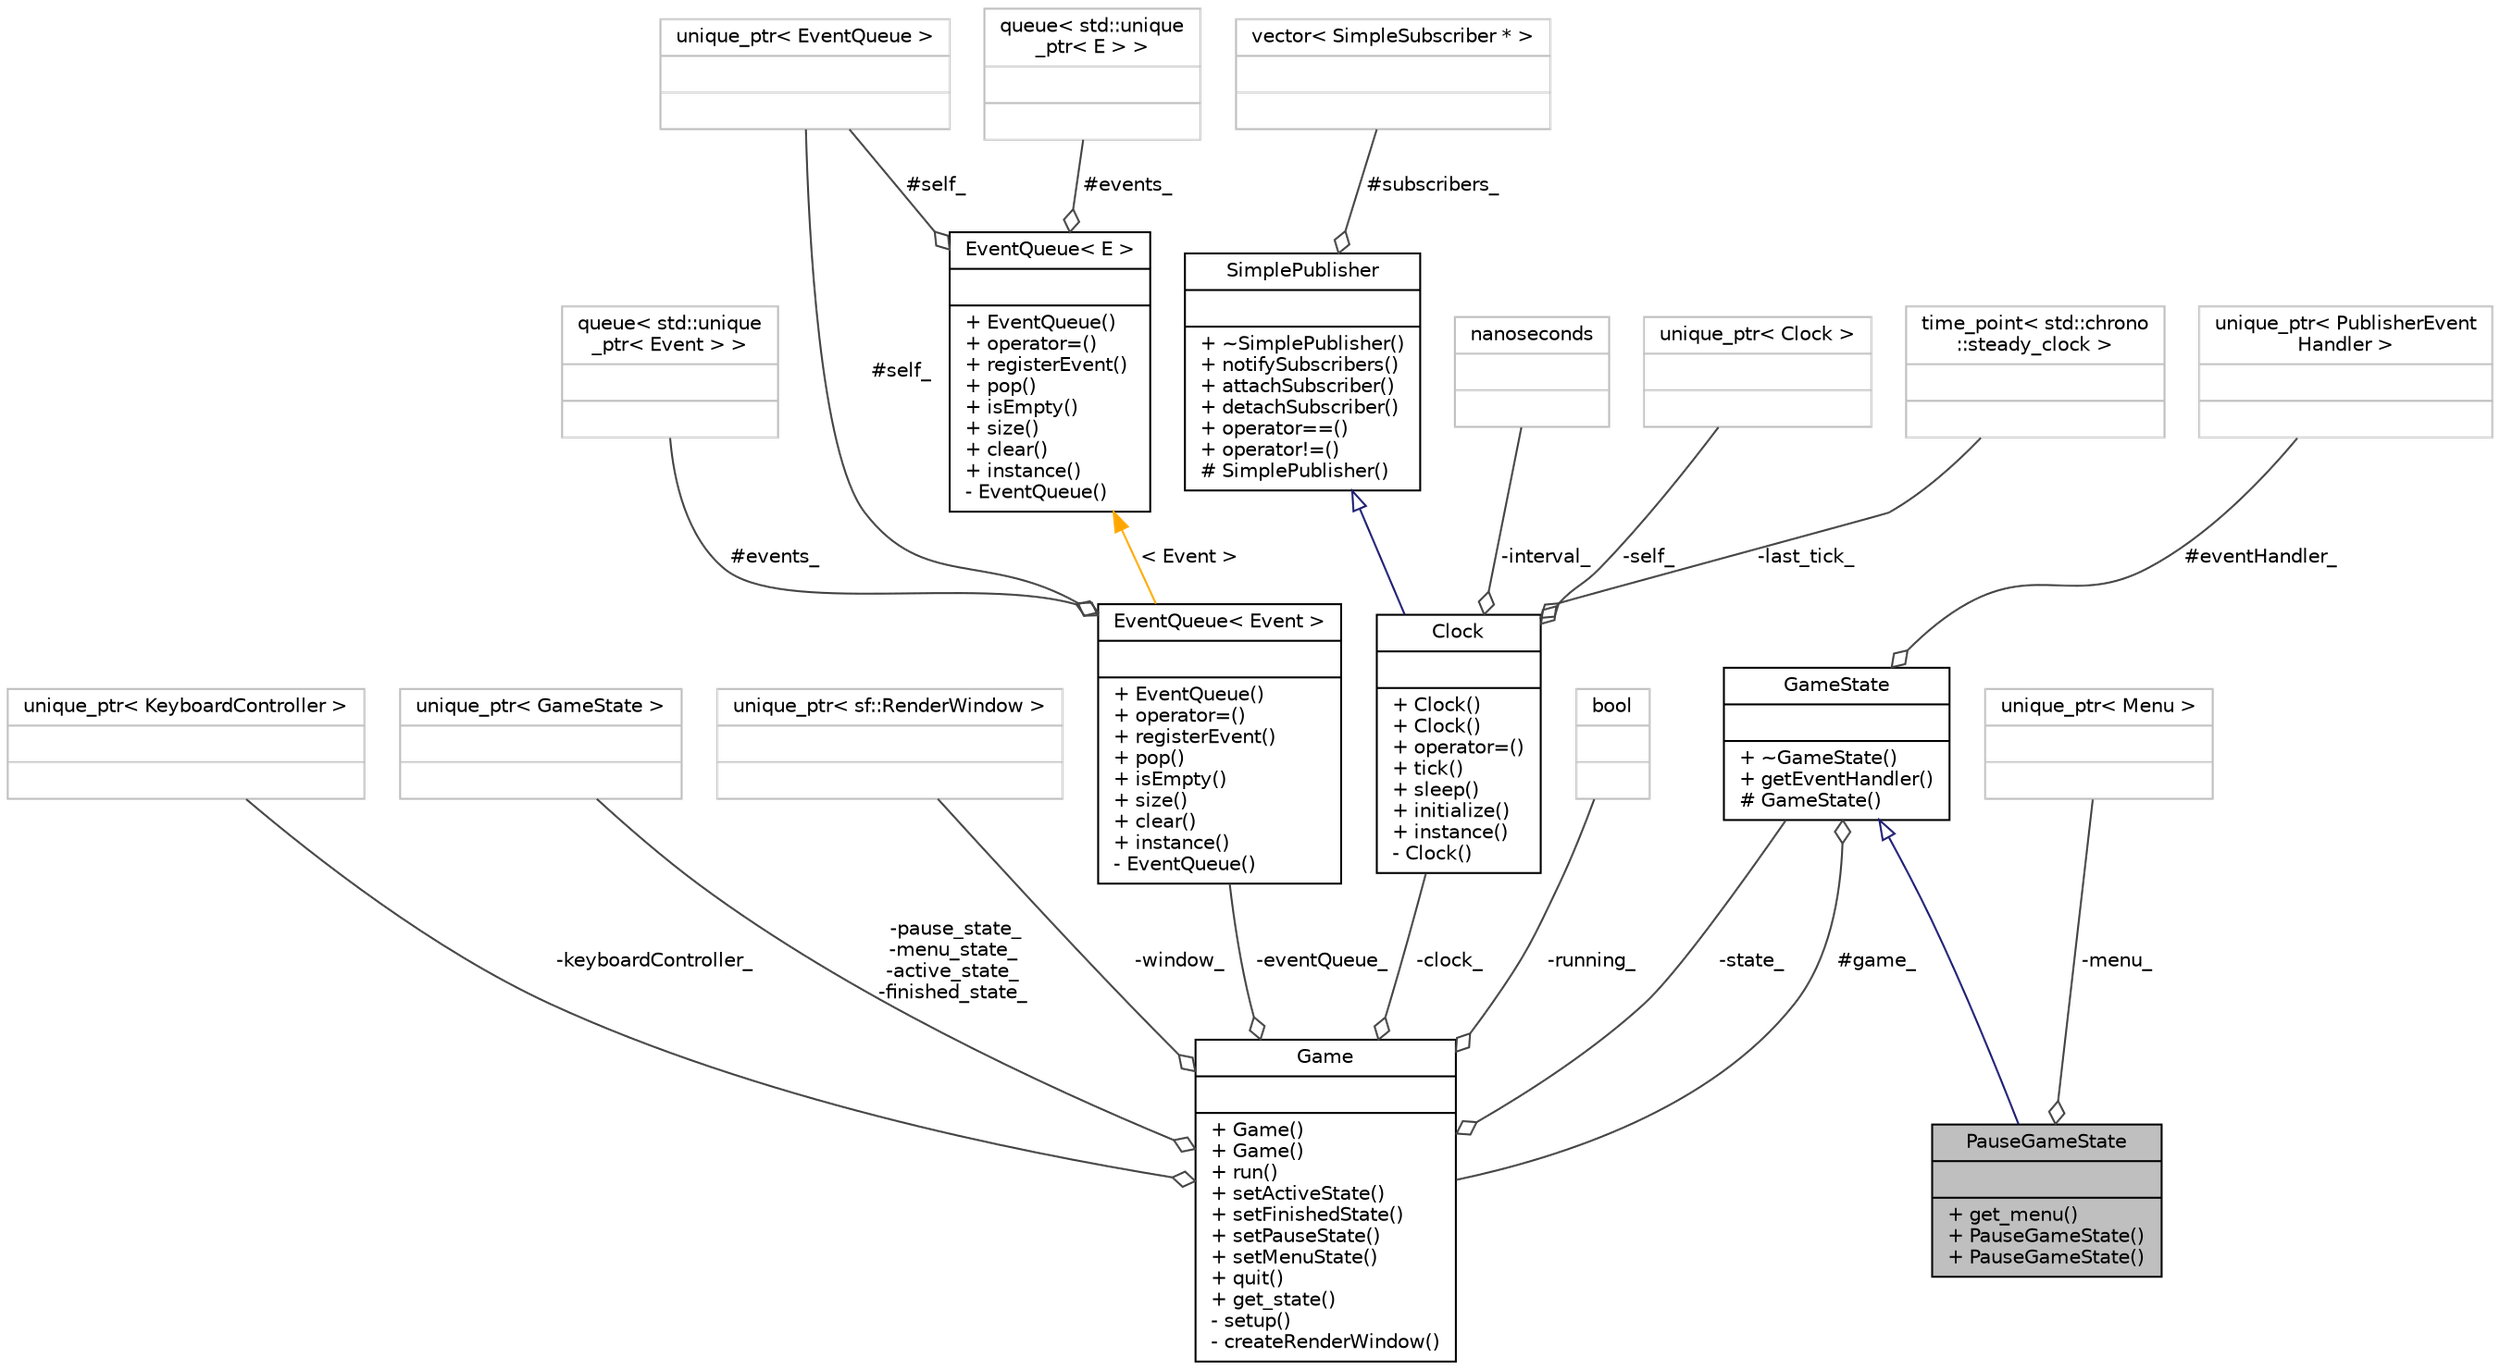 digraph "PauseGameState"
{
 // INTERACTIVE_SVG=YES
 // LATEX_PDF_SIZE
  bgcolor="transparent";
  edge [fontname="Helvetica",fontsize="10",labelfontname="Helvetica",labelfontsize="10"];
  node [fontname="Helvetica",fontsize="10",shape=record];
  Node1 [label="{PauseGameState\n||+ get_menu()\l+ PauseGameState()\l+ PauseGameState()\l}",height=0.2,width=0.4,color="black", fillcolor="grey75", style="filled", fontcolor="black",tooltip=" "];
  Node2 -> Node1 [dir="back",color="midnightblue",fontsize="10",style="solid",arrowtail="onormal",fontname="Helvetica"];
  Node2 [label="{GameState\n||+ ~GameState()\l+ getEventHandler()\l# GameState()\l}",height=0.2,width=0.4,color="black",URL="$class_game_state.html",tooltip=" "];
  Node3 -> Node2 [color="grey25",fontsize="10",style="solid",label=" #game_" ,arrowhead="odiamond",fontname="Helvetica"];
  Node3 [label="{Game\n||+ Game()\l+ Game()\l+ run()\l+ setActiveState()\l+ setFinishedState()\l+ setPauseState()\l+ setMenuState()\l+ quit()\l+ get_state()\l- setup()\l- createRenderWindow()\l}",height=0.2,width=0.4,color="black",URL="$class_game.html",tooltip=" "];
  Node4 -> Node3 [color="grey25",fontsize="10",style="solid",label=" -keyboardController_" ,arrowhead="odiamond",fontname="Helvetica"];
  Node4 [label="{unique_ptr\< KeyboardController \>\n||}",height=0.2,width=0.4,color="grey75",tooltip=" "];
  Node5 -> Node3 [color="grey25",fontsize="10",style="solid",label=" -pause_state_\n-menu_state_\n-active_state_\n-finished_state_" ,arrowhead="odiamond",fontname="Helvetica"];
  Node5 [label="{unique_ptr\< GameState \>\n||}",height=0.2,width=0.4,color="grey75",tooltip=" "];
  Node6 -> Node3 [color="grey25",fontsize="10",style="solid",label=" -window_" ,arrowhead="odiamond",fontname="Helvetica"];
  Node6 [label="{unique_ptr\< sf::RenderWindow \>\n||}",height=0.2,width=0.4,color="grey75",tooltip=" "];
  Node7 -> Node3 [color="grey25",fontsize="10",style="solid",label=" -eventQueue_" ,arrowhead="odiamond",fontname="Helvetica"];
  Node7 [label="{EventQueue\< Event \>\n||+ EventQueue()\l+ operator=()\l+ registerEvent()\l+ pop()\l+ isEmpty()\l+ size()\l+ clear()\l+ instance()\l- EventQueue()\l}",height=0.2,width=0.4,color="black",URL="$class_event_queue.html",tooltip=" "];
  Node8 -> Node7 [color="grey25",fontsize="10",style="solid",label=" #events_" ,arrowhead="odiamond",fontname="Helvetica"];
  Node8 [label="{queue\< std::unique\l_ptr\< Event \> \>\n||}",height=0.2,width=0.4,color="grey75",tooltip=" "];
  Node9 -> Node7 [color="grey25",fontsize="10",style="solid",label=" #self_" ,arrowhead="odiamond",fontname="Helvetica"];
  Node9 [label="{unique_ptr\< EventQueue \>\n||}",height=0.2,width=0.4,color="grey75",tooltip=" "];
  Node10 -> Node7 [dir="back",color="orange",fontsize="10",style="solid",label=" \< Event \>" ,fontname="Helvetica"];
  Node10 [label="{EventQueue\< E \>\n||+ EventQueue()\l+ operator=()\l+ registerEvent()\l+ pop()\l+ isEmpty()\l+ size()\l+ clear()\l+ instance()\l- EventQueue()\l}",height=0.2,width=0.4,color="black",URL="$class_event_queue.html",tooltip="Singleton class wrapper for std::queue<E>."];
  Node11 -> Node10 [color="grey25",fontsize="10",style="solid",label=" #events_" ,arrowhead="odiamond",fontname="Helvetica"];
  Node11 [label="{queue\< std::unique\l_ptr\< E \> \>\n||}",height=0.2,width=0.4,color="grey75",tooltip=" "];
  Node9 -> Node10 [color="grey25",fontsize="10",style="solid",label=" #self_" ,arrowhead="odiamond",fontname="Helvetica"];
  Node12 -> Node3 [color="grey25",fontsize="10",style="solid",label=" -clock_" ,arrowhead="odiamond",fontname="Helvetica"];
  Node12 [label="{Clock\n||+ Clock()\l+ Clock()\l+ operator=()\l+ tick()\l+ sleep()\l+ initialize()\l+ instance()\l- Clock()\l}",height=0.2,width=0.4,color="black",URL="$class_clock.html",tooltip="Represents an externally controlled clock running at a given frequency."];
  Node13 -> Node12 [dir="back",color="midnightblue",fontsize="10",style="solid",arrowtail="onormal",fontname="Helvetica"];
  Node13 [label="{SimplePublisher\n||+ ~SimplePublisher()\l+ notifySubscribers()\l+ attachSubscriber()\l+ detachSubscriber()\l+ operator==()\l+ operator!=()\l# SimplePublisher()\l}",height=0.2,width=0.4,color="black",URL="$class_simple_publisher.html",tooltip=" "];
  Node14 -> Node13 [color="grey25",fontsize="10",style="solid",label=" #subscribers_" ,arrowhead="odiamond",fontname="Helvetica"];
  Node14 [label="{vector\< SimpleSubscriber * \>\n||}",height=0.2,width=0.4,color="grey75",tooltip=" "];
  Node15 -> Node12 [color="grey25",fontsize="10",style="solid",label=" -interval_" ,arrowhead="odiamond",fontname="Helvetica"];
  Node15 [label="{nanoseconds\n||}",height=0.2,width=0.4,color="grey75",tooltip=" "];
  Node16 -> Node12 [color="grey25",fontsize="10",style="solid",label=" -self_" ,arrowhead="odiamond",fontname="Helvetica"];
  Node16 [label="{unique_ptr\< Clock \>\n||}",height=0.2,width=0.4,color="grey75",tooltip=" "];
  Node17 -> Node12 [color="grey25",fontsize="10",style="solid",label=" -last_tick_" ,arrowhead="odiamond",fontname="Helvetica"];
  Node17 [label="{time_point\< std::chrono\l::steady_clock \>\n||}",height=0.2,width=0.4,color="grey75",tooltip=" "];
  Node18 -> Node3 [color="grey25",fontsize="10",style="solid",label=" -running_" ,arrowhead="odiamond",fontname="Helvetica"];
  Node18 [label="{bool\n||}",height=0.2,width=0.4,color="grey75",tooltip=" "];
  Node2 -> Node3 [color="grey25",fontsize="10",style="solid",label=" -state_" ,arrowhead="odiamond",fontname="Helvetica"];
  Node19 -> Node2 [color="grey25",fontsize="10",style="solid",label=" #eventHandler_" ,arrowhead="odiamond",fontname="Helvetica"];
  Node19 [label="{unique_ptr\< PublisherEvent\lHandler \>\n||}",height=0.2,width=0.4,color="grey75",tooltip=" "];
  Node20 -> Node1 [color="grey25",fontsize="10",style="solid",label=" -menu_" ,arrowhead="odiamond",fontname="Helvetica"];
  Node20 [label="{unique_ptr\< Menu \>\n||}",height=0.2,width=0.4,color="grey75",tooltip=" "];
}
